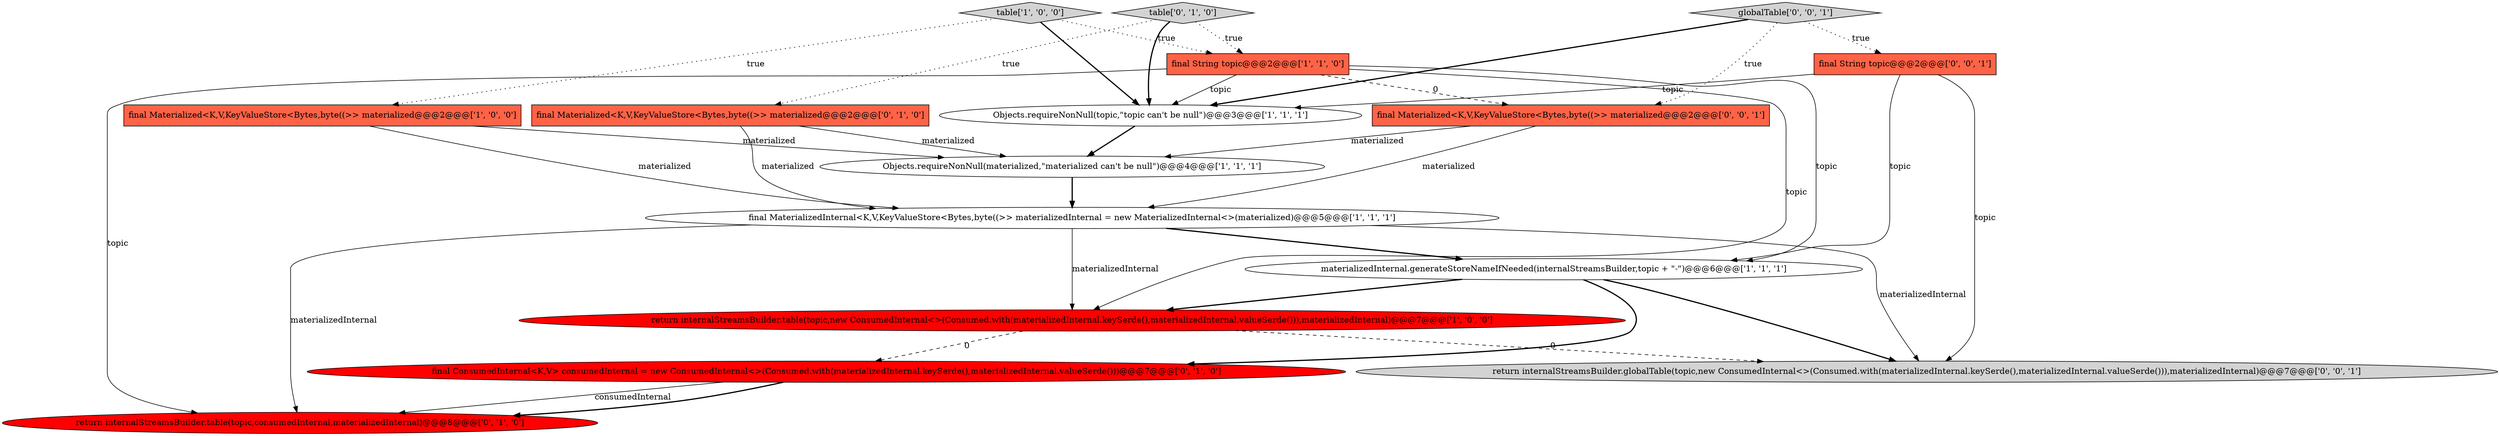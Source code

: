 digraph {
6 [style = filled, label = "Objects.requireNonNull(topic,\"topic can't be null\")@@@3@@@['1', '1', '1']", fillcolor = white, shape = ellipse image = "AAA0AAABBB1BBB"];
10 [style = filled, label = "table['0', '1', '0']", fillcolor = lightgray, shape = diamond image = "AAA0AAABBB2BBB"];
15 [style = filled, label = "return internalStreamsBuilder.globalTable(topic,new ConsumedInternal<>(Consumed.with(materializedInternal.keySerde(),materializedInternal.valueSerde())),materializedInternal)@@@7@@@['0', '0', '1']", fillcolor = lightgray, shape = ellipse image = "AAA0AAABBB3BBB"];
5 [style = filled, label = "Objects.requireNonNull(materialized,\"materialized can't be null\")@@@4@@@['1', '1', '1']", fillcolor = white, shape = ellipse image = "AAA0AAABBB1BBB"];
9 [style = filled, label = "final ConsumedInternal<K,V> consumedInternal = new ConsumedInternal<>(Consumed.with(materializedInternal.keySerde(),materializedInternal.valueSerde()))@@@7@@@['0', '1', '0']", fillcolor = red, shape = ellipse image = "AAA1AAABBB2BBB"];
0 [style = filled, label = "return internalStreamsBuilder.table(topic,new ConsumedInternal<>(Consumed.with(materializedInternal.keySerde(),materializedInternal.valueSerde())),materializedInternal)@@@7@@@['1', '0', '0']", fillcolor = red, shape = ellipse image = "AAA1AAABBB1BBB"];
8 [style = filled, label = "final Materialized<K,V,KeyValueStore<Bytes,byte((>> materialized@@@2@@@['0', '1', '0']", fillcolor = tomato, shape = box image = "AAA0AAABBB2BBB"];
11 [style = filled, label = "return internalStreamsBuilder.table(topic,consumedInternal,materializedInternal)@@@8@@@['0', '1', '0']", fillcolor = red, shape = ellipse image = "AAA1AAABBB2BBB"];
12 [style = filled, label = "final String topic@@@2@@@['0', '0', '1']", fillcolor = tomato, shape = box image = "AAA0AAABBB3BBB"];
1 [style = filled, label = "final MaterializedInternal<K,V,KeyValueStore<Bytes,byte((>> materializedInternal = new MaterializedInternal<>(materialized)@@@5@@@['1', '1', '1']", fillcolor = white, shape = ellipse image = "AAA0AAABBB1BBB"];
7 [style = filled, label = "materializedInternal.generateStoreNameIfNeeded(internalStreamsBuilder,topic + \"-\")@@@6@@@['1', '1', '1']", fillcolor = white, shape = ellipse image = "AAA0AAABBB1BBB"];
3 [style = filled, label = "final Materialized<K,V,KeyValueStore<Bytes,byte((>> materialized@@@2@@@['1', '0', '0']", fillcolor = tomato, shape = box image = "AAA0AAABBB1BBB"];
13 [style = filled, label = "final Materialized<K,V,KeyValueStore<Bytes,byte((>> materialized@@@2@@@['0', '0', '1']", fillcolor = tomato, shape = box image = "AAA0AAABBB3BBB"];
4 [style = filled, label = "final String topic@@@2@@@['1', '1', '0']", fillcolor = tomato, shape = box image = "AAA0AAABBB1BBB"];
2 [style = filled, label = "table['1', '0', '0']", fillcolor = lightgray, shape = diamond image = "AAA0AAABBB1BBB"];
14 [style = filled, label = "globalTable['0', '0', '1']", fillcolor = lightgray, shape = diamond image = "AAA0AAABBB3BBB"];
2->3 [style = dotted, label="true"];
3->5 [style = solid, label="materialized"];
10->8 [style = dotted, label="true"];
4->6 [style = solid, label="topic"];
9->11 [style = solid, label="consumedInternal"];
1->15 [style = solid, label="materializedInternal"];
9->11 [style = bold, label=""];
14->12 [style = dotted, label="true"];
13->5 [style = solid, label="materialized"];
2->6 [style = bold, label=""];
1->0 [style = solid, label="materializedInternal"];
0->15 [style = dashed, label="0"];
7->0 [style = bold, label=""];
4->11 [style = solid, label="topic"];
4->7 [style = solid, label="topic"];
12->7 [style = solid, label="topic"];
1->7 [style = bold, label=""];
10->6 [style = bold, label=""];
14->13 [style = dotted, label="true"];
8->1 [style = solid, label="materialized"];
7->9 [style = bold, label=""];
4->0 [style = solid, label="topic"];
5->1 [style = bold, label=""];
6->5 [style = bold, label=""];
12->6 [style = solid, label="topic"];
2->4 [style = dotted, label="true"];
1->11 [style = solid, label="materializedInternal"];
7->15 [style = bold, label=""];
3->1 [style = solid, label="materialized"];
12->15 [style = solid, label="topic"];
13->1 [style = solid, label="materialized"];
10->4 [style = dotted, label="true"];
0->9 [style = dashed, label="0"];
8->5 [style = solid, label="materialized"];
4->13 [style = dashed, label="0"];
14->6 [style = bold, label=""];
}
